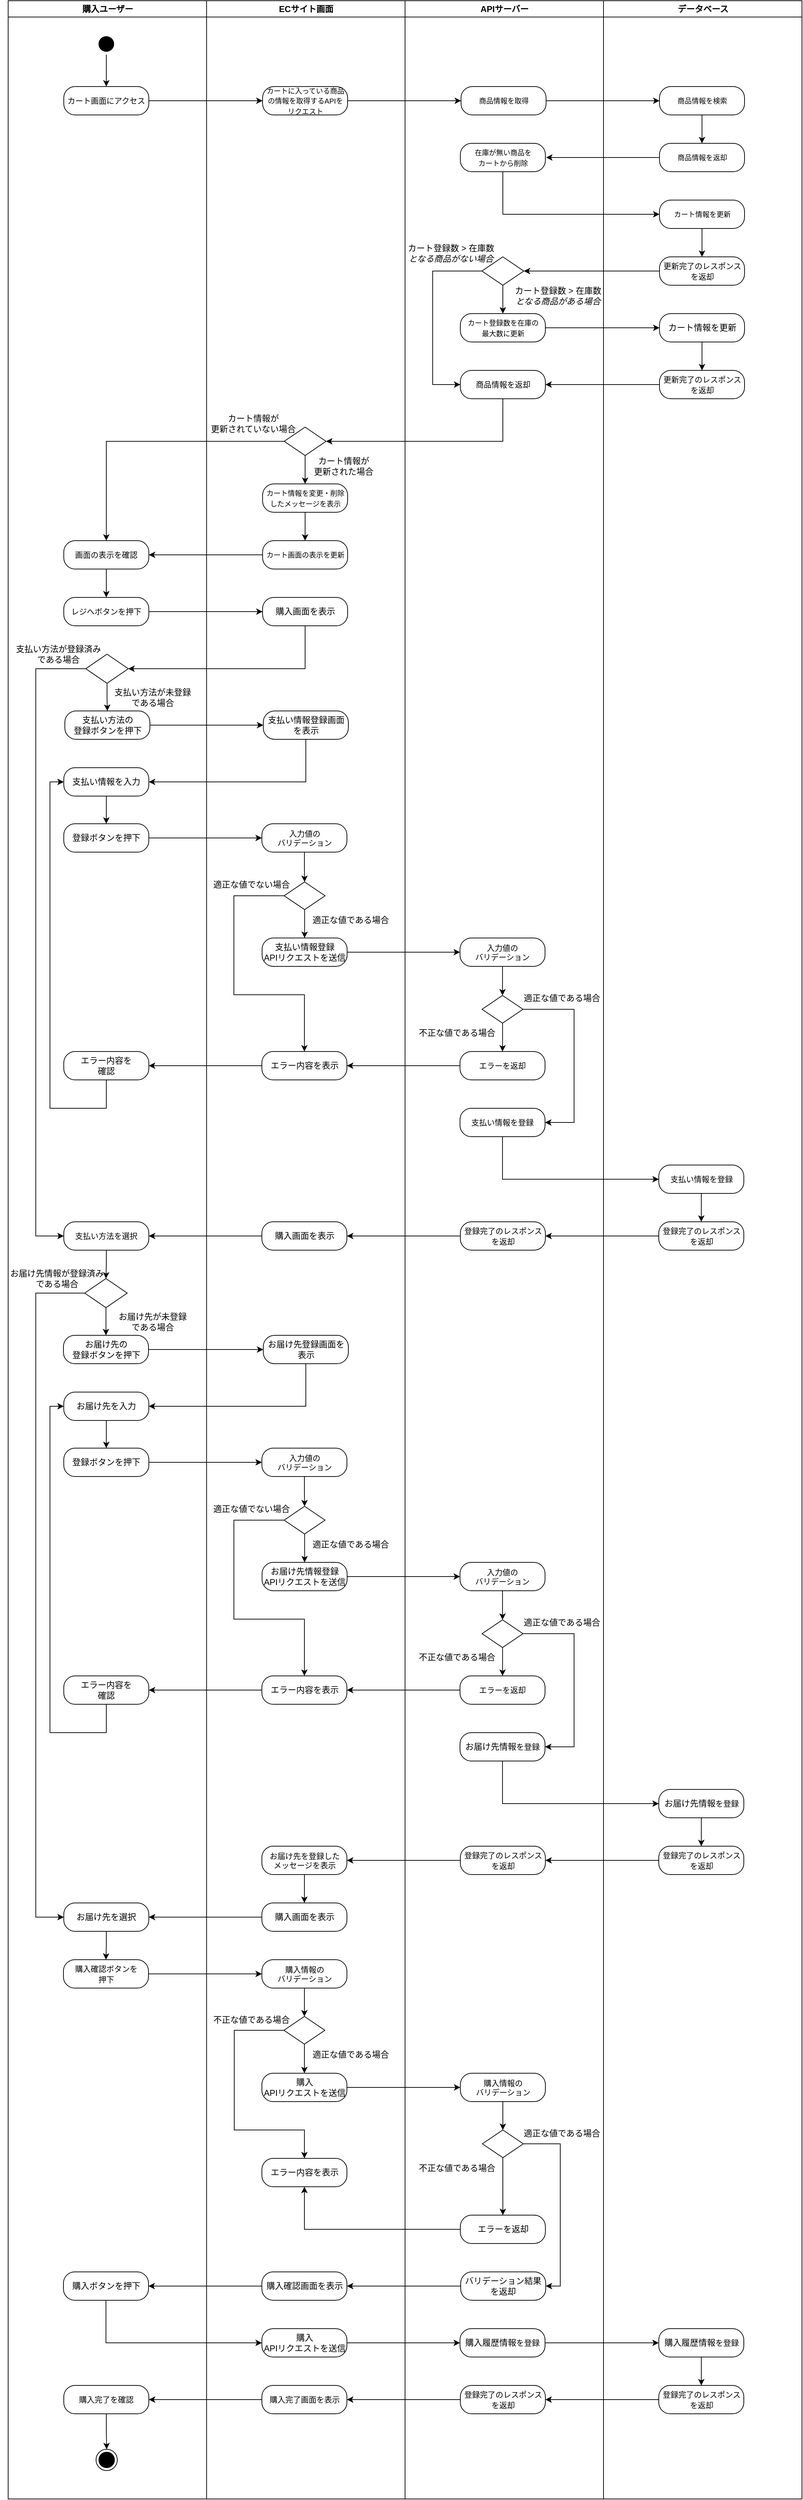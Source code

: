 <mxfile version="24.4.8" type="google">
  <diagram name="Page-1" id="e7e014a7-5840-1c2e-5031-d8a46d1fe8dd">
    <mxGraphModel grid="0" page="0" gridSize="10" guides="1" tooltips="1" connect="1" arrows="1" fold="1" pageScale="1" pageWidth="1169" pageHeight="826" background="none" math="0" shadow="0">
      <root>
        <mxCell id="0" />
        <mxCell id="1" parent="0" />
        <mxCell id="2" value="購入ユーザー" style="swimlane;whiteSpace=wrap" vertex="1" parent="1">
          <mxGeometry x="161.5" y="39" width="280" height="3521" as="geometry" />
        </mxCell>
        <mxCell id="WvElCNo4vnSuFBghOQTC-68" value="&lt;span style=&quot;font-size: 11px;&quot;&gt;レジへボタンを押下&lt;/span&gt;" style="rounded=1;whiteSpace=wrap;html=1;arcSize=40;" vertex="1" parent="2">
          <mxGeometry x="78.5" y="841" width="120" height="40" as="geometry" />
        </mxCell>
        <mxCell id="79C8k76Zv3gLMIBIUcLn-18" value="" style="ellipse;html=1;shape=endState;fillColor=#000000;strokeColor=default;" vertex="1" parent="2">
          <mxGeometry x="124" y="3451" width="30" height="30" as="geometry" />
        </mxCell>
        <mxCell id="ujE0xhHbQEDL6SDgRYvv-183" style="edgeStyle=orthogonalEdgeStyle;rounded=0;orthogonalLoop=1;jettySize=auto;html=1;entryX=0.5;entryY=0;entryDx=0;entryDy=0;" edge="1" parent="2" source="3yCVu83lC0UBpUjsyana-39" target="79C8k76Zv3gLMIBIUcLn-18">
          <mxGeometry relative="1" as="geometry" />
        </mxCell>
        <mxCell id="3yCVu83lC0UBpUjsyana-39" value="&lt;span style=&quot;font-size: 11px;&quot;&gt;購入完了を確認&lt;/span&gt;" style="rounded=1;whiteSpace=wrap;html=1;arcSize=40;" vertex="1" parent="2">
          <mxGeometry x="78.5" y="3361" width="120" height="40" as="geometry" />
        </mxCell>
        <mxCell id="3yCVu83lC0UBpUjsyana-81" style="edgeStyle=orthogonalEdgeStyle;rounded=0;orthogonalLoop=1;jettySize=auto;html=1;entryX=0.5;entryY=0;entryDx=0;entryDy=0;" edge="1" parent="2" source="3yCVu83lC0UBpUjsyana-74" target="3yCVu83lC0UBpUjsyana-79">
          <mxGeometry relative="1" as="geometry" />
        </mxCell>
        <mxCell id="ujE0xhHbQEDL6SDgRYvv-84" style="edgeStyle=orthogonalEdgeStyle;rounded=0;orthogonalLoop=1;jettySize=auto;html=1;entryX=0;entryY=0.5;entryDx=0;entryDy=0;" edge="1" parent="2" source="3yCVu83lC0UBpUjsyana-74" target="3yCVu83lC0UBpUjsyana-90">
          <mxGeometry relative="1" as="geometry">
            <Array as="points">
              <mxPoint x="39" y="942" />
              <mxPoint x="39" y="1741" />
            </Array>
          </mxGeometry>
        </mxCell>
        <mxCell id="3yCVu83lC0UBpUjsyana-74" value="" style="rhombus;whiteSpace=wrap;html=1;" vertex="1" parent="2">
          <mxGeometry x="109.5" y="921" width="60" height="41" as="geometry" />
        </mxCell>
        <mxCell id="3yCVu83lC0UBpUjsyana-78" value="支払い方法が未登録&lt;div&gt;である場合&lt;/div&gt;" style="text;html=1;align=center;verticalAlign=middle;resizable=0;points=[];autosize=1;strokeColor=none;fillColor=none;" vertex="1" parent="2">
          <mxGeometry x="138.5" y="962" width="130" height="40" as="geometry" />
        </mxCell>
        <mxCell id="3yCVu83lC0UBpUjsyana-79" value="支払い方法の&lt;div&gt;登録ボタンを押下&lt;/div&gt;" style="rounded=1;whiteSpace=wrap;html=1;arcSize=40;" vertex="1" parent="2">
          <mxGeometry x="80" y="1001" width="120" height="40" as="geometry" />
        </mxCell>
        <mxCell id="ujE0xhHbQEDL6SDgRYvv-89" style="edgeStyle=orthogonalEdgeStyle;rounded=0;orthogonalLoop=1;jettySize=auto;html=1;entryX=0.5;entryY=0;entryDx=0;entryDy=0;" edge="1" parent="2" source="3yCVu83lC0UBpUjsyana-84" target="ujE0xhHbQEDL6SDgRYvv-66">
          <mxGeometry relative="1" as="geometry" />
        </mxCell>
        <mxCell id="3yCVu83lC0UBpUjsyana-84" value="支払い情報を入力" style="rounded=1;whiteSpace=wrap;html=1;arcSize=40;" vertex="1" parent="2">
          <mxGeometry x="78.5" y="1081" width="120" height="40" as="geometry" />
        </mxCell>
        <mxCell id="ujE0xhHbQEDL6SDgRYvv-168" style="edgeStyle=orthogonalEdgeStyle;rounded=0;orthogonalLoop=1;jettySize=auto;html=1;entryX=0.5;entryY=0;entryDx=0;entryDy=0;" edge="1" parent="2" source="3yCVu83lC0UBpUjsyana-90" target="ujE0xhHbQEDL6SDgRYvv-120">
          <mxGeometry relative="1" as="geometry" />
        </mxCell>
        <mxCell id="3yCVu83lC0UBpUjsyana-90" value="&lt;span style=&quot;font-size: 11px;&quot;&gt;支払い方法を選択&lt;/span&gt;" style="rounded=1;whiteSpace=wrap;html=1;arcSize=40;" vertex="1" parent="2">
          <mxGeometry x="78.5" y="1721" width="120" height="40" as="geometry" />
        </mxCell>
        <mxCell id="3yCVu83lC0UBpUjsyana-92" value="支払い方法が登録済み&lt;div&gt;である場合&lt;/div&gt;" style="text;html=1;align=center;verticalAlign=middle;resizable=0;points=[];autosize=1;strokeColor=none;fillColor=none;" vertex="1" parent="2">
          <mxGeometry y="901" width="140" height="40" as="geometry" />
        </mxCell>
        <mxCell id="ujE0xhHbQEDL6SDgRYvv-66" value="登録ボタンを押下" style="rounded=1;whiteSpace=wrap;html=1;arcSize=40;" vertex="1" parent="2">
          <mxGeometry x="78.5" y="1160" width="120" height="40" as="geometry" />
        </mxCell>
        <mxCell id="ujE0xhHbQEDL6SDgRYvv-116" style="edgeStyle=orthogonalEdgeStyle;rounded=0;orthogonalLoop=1;jettySize=auto;html=1;entryX=0;entryY=0.5;entryDx=0;entryDy=0;" edge="1" parent="2" source="ujE0xhHbQEDL6SDgRYvv-114" target="3yCVu83lC0UBpUjsyana-84">
          <mxGeometry relative="1" as="geometry">
            <Array as="points">
              <mxPoint x="138" y="1561" />
              <mxPoint x="59" y="1561" />
              <mxPoint x="59" y="1101" />
            </Array>
          </mxGeometry>
        </mxCell>
        <mxCell id="ujE0xhHbQEDL6SDgRYvv-114" value="エラー内容を&lt;div&gt;確認&lt;/div&gt;" style="rounded=1;whiteSpace=wrap;html=1;arcSize=40;" vertex="1" parent="2">
          <mxGeometry x="78.5" y="1481" width="120" height="40" as="geometry" />
        </mxCell>
        <mxCell id="ujE0xhHbQEDL6SDgRYvv-120" value="" style="rhombus;whiteSpace=wrap;html=1;" vertex="1" parent="2">
          <mxGeometry x="108" y="1801" width="60" height="41" as="geometry" />
        </mxCell>
        <mxCell id="ujE0xhHbQEDL6SDgRYvv-126" value="お届け先情報が登録済み&lt;div&gt;である場合&lt;/div&gt;" style="text;html=1;align=center;verticalAlign=middle;resizable=0;points=[];autosize=1;strokeColor=none;fillColor=none;" vertex="1" parent="2">
          <mxGeometry x="-11.5" y="1781" width="160" height="40" as="geometry" />
        </mxCell>
        <mxCell id="JrYKbtGQ8v13GvmCwRtV-3" value="&lt;span style=&quot;font-size: 11px;&quot;&gt;購入確認ボタンを&lt;/span&gt;&lt;div&gt;&lt;span style=&quot;font-size: 11px;&quot;&gt;押下&lt;/span&gt;&lt;/div&gt;" style="rounded=1;whiteSpace=wrap;html=1;arcSize=40;" vertex="1" parent="2">
          <mxGeometry x="78" y="2761" width="120" height="40" as="geometry" />
        </mxCell>
        <mxCell id="JrYKbtGQ8v13GvmCwRtV-29" value="&lt;font style=&quot;font-size: 12px;&quot;&gt;購入ボタンを押下&lt;/font&gt;" style="rounded=1;whiteSpace=wrap;html=1;arcSize=40;" vertex="1" parent="2">
          <mxGeometry x="78" y="3201" width="120" height="40" as="geometry" />
        </mxCell>
        <mxCell id="3" value="ECサイト画面" style="swimlane;whiteSpace=wrap;startSize=23;" vertex="1" parent="1">
          <mxGeometry x="441.5" y="39" width="280" height="3521" as="geometry" />
        </mxCell>
        <mxCell id="3yCVu83lC0UBpUjsyana-5" value="&lt;font style=&quot;font-size: 12px;&quot;&gt;購入画面を表示&lt;/font&gt;" style="rounded=1;whiteSpace=wrap;html=1;arcSize=40;" vertex="1" parent="3">
          <mxGeometry x="79" y="841" width="120" height="40" as="geometry" />
        </mxCell>
        <mxCell id="3yCVu83lC0UBpUjsyana-82" value="支払い情報登録画面を表示" style="rounded=1;whiteSpace=wrap;html=1;arcSize=40;" vertex="1" parent="3">
          <mxGeometry x="80" y="1001" width="120" height="40" as="geometry" />
        </mxCell>
        <mxCell id="ujE0xhHbQEDL6SDgRYvv-82" value="&lt;font style=&quot;font-size: 12px;&quot;&gt;購入画面を表示&lt;/font&gt;" style="rounded=1;whiteSpace=wrap;html=1;arcSize=40;" vertex="1" parent="3">
          <mxGeometry x="78" y="1721" width="120" height="40" as="geometry" />
        </mxCell>
        <mxCell id="ujE0xhHbQEDL6SDgRYvv-88" value="&lt;font style=&quot;font-size: 11px;&quot;&gt;入力値の&lt;/font&gt;&lt;div style=&quot;font-size: 11px;&quot;&gt;&lt;font style=&quot;font-size: 11px;&quot;&gt;バリデーション&lt;/font&gt;&lt;/div&gt;" style="rounded=1;whiteSpace=wrap;html=1;arcSize=40;" vertex="1" parent="3">
          <mxGeometry x="78" y="1160" width="120" height="40" as="geometry" />
        </mxCell>
        <mxCell id="ujE0xhHbQEDL6SDgRYvv-110" value="適正な値でない場合" style="text;html=1;align=center;verticalAlign=middle;whiteSpace=wrap;rounded=0;" vertex="1" parent="3">
          <mxGeometry x="8.5" y="1231" width="110" height="30" as="geometry" />
        </mxCell>
        <mxCell id="ujE0xhHbQEDL6SDgRYvv-95" value="適正な値である場合" style="text;html=1;align=center;verticalAlign=middle;whiteSpace=wrap;rounded=0;" vertex="1" parent="3">
          <mxGeometry x="148.5" y="1281" width="110" height="30" as="geometry" />
        </mxCell>
        <mxCell id="ujE0xhHbQEDL6SDgRYvv-91" value="&lt;font style=&quot;font-size: 12px;&quot;&gt;エラー内容を表示&lt;/font&gt;" style="rounded=1;whiteSpace=wrap;html=1;arcSize=40;" vertex="1" parent="3">
          <mxGeometry x="78" y="1481" width="120" height="40" as="geometry" />
        </mxCell>
        <mxCell id="ujE0xhHbQEDL6SDgRYvv-180" value="&lt;span style=&quot;font-size: 11px;&quot;&gt;購入完了画面を表示&lt;/span&gt;" style="rounded=1;whiteSpace=wrap;html=1;arcSize=40;" vertex="1" parent="3">
          <mxGeometry x="78" y="3361" width="120" height="40" as="geometry" />
        </mxCell>
        <mxCell id="JrYKbtGQ8v13GvmCwRtV-9" style="edgeStyle=orthogonalEdgeStyle;rounded=0;orthogonalLoop=1;jettySize=auto;html=1;entryX=0.5;entryY=0;entryDx=0;entryDy=0;" edge="1" parent="3" source="JrYKbtGQ8v13GvmCwRtV-5" target="JrYKbtGQ8v13GvmCwRtV-6">
          <mxGeometry relative="1" as="geometry" />
        </mxCell>
        <mxCell id="JrYKbtGQ8v13GvmCwRtV-5" value="&lt;font style=&quot;font-size: 11px;&quot;&gt;購入情報の&lt;/font&gt;&lt;div style=&quot;font-size: 11px;&quot;&gt;&lt;font style=&quot;font-size: 11px;&quot;&gt;バリデーション&lt;/font&gt;&lt;/div&gt;" style="rounded=1;whiteSpace=wrap;html=1;arcSize=40;" vertex="1" parent="3">
          <mxGeometry x="78" y="2761" width="120" height="40" as="geometry" />
        </mxCell>
        <mxCell id="JrYKbtGQ8v13GvmCwRtV-10" style="edgeStyle=orthogonalEdgeStyle;rounded=0;orthogonalLoop=1;jettySize=auto;html=1;entryX=0.5;entryY=0;entryDx=0;entryDy=0;" edge="1" parent="3" source="JrYKbtGQ8v13GvmCwRtV-6" target="JrYKbtGQ8v13GvmCwRtV-8">
          <mxGeometry relative="1" as="geometry" />
        </mxCell>
        <mxCell id="JrYKbtGQ8v13GvmCwRtV-11" style="edgeStyle=orthogonalEdgeStyle;rounded=0;orthogonalLoop=1;jettySize=auto;html=1;entryX=0.5;entryY=0;entryDx=0;entryDy=0;exitX=0;exitY=0.5;exitDx=0;exitDy=0;" edge="1" parent="3" source="JrYKbtGQ8v13GvmCwRtV-6" target="JrYKbtGQ8v13GvmCwRtV-7">
          <mxGeometry relative="1" as="geometry">
            <Array as="points">
              <mxPoint x="39" y="2861" />
              <mxPoint x="39" y="3001" />
              <mxPoint x="138" y="3001" />
            </Array>
          </mxGeometry>
        </mxCell>
        <mxCell id="JrYKbtGQ8v13GvmCwRtV-6" value="" style="rhombus;whiteSpace=wrap;html=1;" vertex="1" parent="3">
          <mxGeometry x="109.12" y="2841" width="57.76" height="39" as="geometry" />
        </mxCell>
        <mxCell id="JrYKbtGQ8v13GvmCwRtV-7" value="&lt;font style=&quot;font-size: 12px;&quot;&gt;エラー内容を表示&lt;/font&gt;" style="rounded=1;whiteSpace=wrap;html=1;arcSize=40;" vertex="1" parent="3">
          <mxGeometry x="78" y="3041" width="120" height="40" as="geometry" />
        </mxCell>
        <mxCell id="JrYKbtGQ8v13GvmCwRtV-8" value="&lt;div&gt;&lt;span style=&quot;background-color: initial;&quot;&gt;購入&lt;/span&gt;&lt;/div&gt;&lt;span style=&quot;background-color: initial;&quot;&gt;APIリクエストを送信&lt;/span&gt;" style="rounded=1;whiteSpace=wrap;html=1;arcSize=40;" vertex="1" parent="3">
          <mxGeometry x="78" y="2921" width="120" height="40" as="geometry" />
        </mxCell>
        <mxCell id="JrYKbtGQ8v13GvmCwRtV-12" value="適正な値である場合" style="text;html=1;align=center;verticalAlign=middle;whiteSpace=wrap;rounded=0;" vertex="1" parent="3">
          <mxGeometry x="148.5" y="2880" width="110" height="30" as="geometry" />
        </mxCell>
        <mxCell id="JrYKbtGQ8v13GvmCwRtV-13" value="不正な値である場合" style="text;html=1;align=center;verticalAlign=middle;whiteSpace=wrap;rounded=0;" vertex="1" parent="3">
          <mxGeometry x="8.5" y="2831" width="110" height="30" as="geometry" />
        </mxCell>
        <mxCell id="JrYKbtGQ8v13GvmCwRtV-27" value="&lt;font style=&quot;font-size: 12px;&quot;&gt;購入確認画面を表示&lt;/font&gt;" style="rounded=1;whiteSpace=wrap;html=1;arcSize=40;" vertex="1" parent="3">
          <mxGeometry x="78" y="3201" width="120" height="40" as="geometry" />
        </mxCell>
        <mxCell id="JrYKbtGQ8v13GvmCwRtV-32" value="&lt;div&gt;&lt;span style=&quot;background-color: initial;&quot;&gt;購入&lt;/span&gt;&lt;/div&gt;&lt;span style=&quot;background-color: initial;&quot;&gt;APIリクエストを送信&lt;/span&gt;" style="rounded=1;whiteSpace=wrap;html=1;arcSize=40;" vertex="1" parent="3">
          <mxGeometry x="78" y="3281" width="120" height="40" as="geometry" />
        </mxCell>
        <mxCell id="3yCVu83lC0UBpUjsyana-83" style="edgeStyle=orthogonalEdgeStyle;rounded=0;orthogonalLoop=1;jettySize=auto;html=1;entryX=0;entryY=0.5;entryDx=0;entryDy=0;" edge="1" parent="1" source="3yCVu83lC0UBpUjsyana-79" target="3yCVu83lC0UBpUjsyana-82">
          <mxGeometry relative="1" as="geometry" />
        </mxCell>
        <mxCell id="3yCVu83lC0UBpUjsyana-85" style="edgeStyle=orthogonalEdgeStyle;rounded=0;orthogonalLoop=1;jettySize=auto;html=1;entryX=1;entryY=0.5;entryDx=0;entryDy=0;" edge="1" parent="1" source="3yCVu83lC0UBpUjsyana-82" target="3yCVu83lC0UBpUjsyana-84">
          <mxGeometry relative="1" as="geometry">
            <Array as="points">
              <mxPoint x="582" y="1140" />
            </Array>
          </mxGeometry>
        </mxCell>
        <mxCell id="ujE0xhHbQEDL6SDgRYvv-5" value="APIサーバー" style="swimlane;whiteSpace=wrap;startSize=23;" vertex="1" parent="1">
          <mxGeometry x="721.5" y="39" width="280" height="3521" as="geometry" />
        </mxCell>
        <mxCell id="ujE0xhHbQEDL6SDgRYvv-75" value="&lt;span style=&quot;background-color: rgb(255, 255, 255); font-size: 11px;&quot;&gt;登録完了のレスポンス&lt;/span&gt;&lt;div style=&quot;background-color: rgb(255, 255, 255);&quot;&gt;&lt;span style=&quot;font-size: 11px;&quot;&gt;を返却&lt;/span&gt;&lt;/div&gt;" style="rounded=1;whiteSpace=wrap;html=1;arcSize=40;" vertex="1" parent="ujE0xhHbQEDL6SDgRYvv-5">
          <mxGeometry x="78" y="1721" width="120" height="40" as="geometry" />
        </mxCell>
        <mxCell id="ujE0xhHbQEDL6SDgRYvv-171" value="購入履歴情報&lt;span style=&quot;font-size: 11px;&quot;&gt;を登録&lt;/span&gt;" style="rounded=1;whiteSpace=wrap;html=1;arcSize=40;" vertex="1" parent="ujE0xhHbQEDL6SDgRYvv-5">
          <mxGeometry x="77.53" y="3281" width="120" height="40" as="geometry" />
        </mxCell>
        <mxCell id="JrYKbtGQ8v13GvmCwRtV-17" style="edgeStyle=orthogonalEdgeStyle;rounded=0;orthogonalLoop=1;jettySize=auto;html=1;entryX=0.5;entryY=0;entryDx=0;entryDy=0;" edge="1" parent="ujE0xhHbQEDL6SDgRYvv-5" source="JrYKbtGQ8v13GvmCwRtV-14" target="JrYKbtGQ8v13GvmCwRtV-16">
          <mxGeometry relative="1" as="geometry" />
        </mxCell>
        <mxCell id="JrYKbtGQ8v13GvmCwRtV-14" value="&lt;font style=&quot;font-size: 11px;&quot;&gt;購入情報の&lt;/font&gt;&lt;div style=&quot;font-size: 11px;&quot;&gt;&lt;font style=&quot;font-size: 11px;&quot;&gt;バリデーション&lt;/font&gt;&lt;/div&gt;" style="rounded=1;whiteSpace=wrap;html=1;arcSize=40;" vertex="1" parent="ujE0xhHbQEDL6SDgRYvv-5">
          <mxGeometry x="78" y="2921" width="120" height="40" as="geometry" />
        </mxCell>
        <mxCell id="JrYKbtGQ8v13GvmCwRtV-21" style="edgeStyle=orthogonalEdgeStyle;rounded=0;orthogonalLoop=1;jettySize=auto;html=1;entryX=0.5;entryY=0;entryDx=0;entryDy=0;" edge="1" parent="ujE0xhHbQEDL6SDgRYvv-5" source="JrYKbtGQ8v13GvmCwRtV-16" target="JrYKbtGQ8v13GvmCwRtV-19">
          <mxGeometry relative="1" as="geometry" />
        </mxCell>
        <mxCell id="JrYKbtGQ8v13GvmCwRtV-24" style="edgeStyle=orthogonalEdgeStyle;rounded=0;orthogonalLoop=1;jettySize=auto;html=1;entryX=1;entryY=0.5;entryDx=0;entryDy=0;" edge="1" parent="ujE0xhHbQEDL6SDgRYvv-5" source="JrYKbtGQ8v13GvmCwRtV-16" target="JrYKbtGQ8v13GvmCwRtV-23">
          <mxGeometry relative="1" as="geometry">
            <Array as="points">
              <mxPoint x="219" y="3020" />
              <mxPoint x="219" y="3221" />
            </Array>
          </mxGeometry>
        </mxCell>
        <mxCell id="JrYKbtGQ8v13GvmCwRtV-16" value="" style="rhombus;whiteSpace=wrap;html=1;" vertex="1" parent="ujE0xhHbQEDL6SDgRYvv-5">
          <mxGeometry x="109.12" y="3001" width="57.76" height="39" as="geometry" />
        </mxCell>
        <mxCell id="JrYKbtGQ8v13GvmCwRtV-19" value="&lt;font style=&quot;font-size: 12px;&quot;&gt;エラーを返却&lt;/font&gt;" style="rounded=1;whiteSpace=wrap;html=1;arcSize=40;" vertex="1" parent="ujE0xhHbQEDL6SDgRYvv-5">
          <mxGeometry x="78" y="3121" width="120" height="40" as="geometry" />
        </mxCell>
        <mxCell id="JrYKbtGQ8v13GvmCwRtV-23" value="&lt;font style=&quot;font-size: 12px;&quot;&gt;バリデーション結果を返却&lt;/font&gt;" style="rounded=1;whiteSpace=wrap;html=1;arcSize=40;" vertex="1" parent="ujE0xhHbQEDL6SDgRYvv-5">
          <mxGeometry x="78.53" y="3201" width="120" height="40" as="geometry" />
        </mxCell>
        <mxCell id="JrYKbtGQ8v13GvmCwRtV-25" value="適正な値である場合" style="text;html=1;align=center;verticalAlign=middle;whiteSpace=wrap;rounded=0;" vertex="1" parent="ujE0xhHbQEDL6SDgRYvv-5">
          <mxGeometry x="166.88" y="2991" width="110" height="30" as="geometry" />
        </mxCell>
        <mxCell id="JrYKbtGQ8v13GvmCwRtV-26" value="不正な値である場合" style="text;html=1;align=center;verticalAlign=middle;whiteSpace=wrap;rounded=0;" vertex="1" parent="ujE0xhHbQEDL6SDgRYvv-5">
          <mxGeometry x="18.5" y="3040" width="110" height="30" as="geometry" />
        </mxCell>
        <mxCell id="ujE0xhHbQEDL6SDgRYvv-16" value="データベース" style="swimlane;whiteSpace=wrap;startSize=23;" vertex="1" parent="1">
          <mxGeometry x="1001.5" y="39" width="280" height="3521" as="geometry" />
        </mxCell>
        <mxCell id="ujE0xhHbQEDL6SDgRYvv-74" value="&lt;span style=&quot;background-color: rgb(255, 255, 255); font-size: 11px;&quot;&gt;登録完了のレスポンス&lt;/span&gt;&lt;div style=&quot;background-color: rgb(255, 255, 255);&quot;&gt;&lt;span style=&quot;font-size: 11px;&quot;&gt;を返却&lt;/span&gt;&lt;/div&gt;" style="rounded=1;whiteSpace=wrap;html=1;arcSize=40;" vertex="1" parent="ujE0xhHbQEDL6SDgRYvv-16">
          <mxGeometry x="78" y="1721" width="120" height="40" as="geometry" />
        </mxCell>
        <mxCell id="JrYKbtGQ8v13GvmCwRtV-59" style="edgeStyle=orthogonalEdgeStyle;rounded=0;orthogonalLoop=1;jettySize=auto;html=1;entryX=0.5;entryY=0;entryDx=0;entryDy=0;" edge="1" parent="ujE0xhHbQEDL6SDgRYvv-16" source="ujE0xhHbQEDL6SDgRYvv-172" target="ujE0xhHbQEDL6SDgRYvv-175">
          <mxGeometry relative="1" as="geometry" />
        </mxCell>
        <mxCell id="ujE0xhHbQEDL6SDgRYvv-172" value="購入履歴情報&lt;span style=&quot;font-size: 11px;&quot;&gt;を登録&lt;/span&gt;" style="rounded=1;whiteSpace=wrap;html=1;arcSize=40;" vertex="1" parent="ujE0xhHbQEDL6SDgRYvv-16">
          <mxGeometry x="78" y="3281" width="120" height="40" as="geometry" />
        </mxCell>
        <mxCell id="ujE0xhHbQEDL6SDgRYvv-174" value="&lt;span style=&quot;background-color: rgb(255, 255, 255); font-size: 11px;&quot;&gt;登録完了のレスポンス&lt;/span&gt;&lt;div style=&quot;background-color: rgb(255, 255, 255);&quot;&gt;&lt;span style=&quot;font-size: 11px;&quot;&gt;を返却&lt;/span&gt;&lt;/div&gt;" style="rounded=1;whiteSpace=wrap;html=1;arcSize=40;" vertex="1" parent="ujE0xhHbQEDL6SDgRYvv-16">
          <mxGeometry x="-202" y="3361" width="120" height="40" as="geometry" />
        </mxCell>
        <mxCell id="ujE0xhHbQEDL6SDgRYvv-175" value="&lt;span style=&quot;background-color: rgb(255, 255, 255); font-size: 11px;&quot;&gt;登録完了のレスポンス&lt;/span&gt;&lt;div style=&quot;background-color: rgb(255, 255, 255);&quot;&gt;&lt;span style=&quot;font-size: 11px;&quot;&gt;を返却&lt;/span&gt;&lt;/div&gt;" style="rounded=1;whiteSpace=wrap;html=1;arcSize=40;" vertex="1" parent="ujE0xhHbQEDL6SDgRYvv-16">
          <mxGeometry x="78" y="3361" width="120" height="40" as="geometry" />
        </mxCell>
        <mxCell id="ujE0xhHbQEDL6SDgRYvv-176" style="edgeStyle=orthogonalEdgeStyle;rounded=0;orthogonalLoop=1;jettySize=auto;html=1;entryX=1;entryY=0.5;entryDx=0;entryDy=0;" edge="1" parent="ujE0xhHbQEDL6SDgRYvv-16" source="ujE0xhHbQEDL6SDgRYvv-175" target="ujE0xhHbQEDL6SDgRYvv-174">
          <mxGeometry relative="1" as="geometry" />
        </mxCell>
        <mxCell id="ujE0xhHbQEDL6SDgRYvv-21" style="edgeStyle=orthogonalEdgeStyle;rounded=0;orthogonalLoop=1;jettySize=auto;html=1;entryX=0.5;entryY=0;entryDx=0;entryDy=0;" edge="1" parent="1" source="ujE0xhHbQEDL6SDgRYvv-22" target="ujE0xhHbQEDL6SDgRYvv-23">
          <mxGeometry relative="1" as="geometry" />
        </mxCell>
        <mxCell id="ujE0xhHbQEDL6SDgRYvv-22" value="" style="ellipse;shape=startState;fillColor=#000000;strokeColor=none;" vertex="1" parent="1">
          <mxGeometry x="285" y="85" width="30" height="30" as="geometry" />
        </mxCell>
        <mxCell id="ujE0xhHbQEDL6SDgRYvv-23" value="&lt;span style=&quot;font-size: 11px;&quot;&gt;カート画面にアクセス&lt;/span&gt;" style="rounded=1;whiteSpace=wrap;html=1;arcSize=40;" vertex="1" parent="1">
          <mxGeometry x="240" y="160" width="120" height="40" as="geometry" />
        </mxCell>
        <mxCell id="ujE0xhHbQEDL6SDgRYvv-62" style="edgeStyle=orthogonalEdgeStyle;rounded=0;orthogonalLoop=1;jettySize=auto;html=1;entryX=0.5;entryY=0;entryDx=0;entryDy=0;" edge="1" parent="1" source="ujE0xhHbQEDL6SDgRYvv-24" target="WvElCNo4vnSuFBghOQTC-68">
          <mxGeometry relative="1" as="geometry" />
        </mxCell>
        <mxCell id="ujE0xhHbQEDL6SDgRYvv-24" value="&lt;span style=&quot;font-size: 11px;&quot;&gt;画面の表示を確認&lt;/span&gt;" style="rounded=1;whiteSpace=wrap;html=1;arcSize=40;" vertex="1" parent="1">
          <mxGeometry x="240" y="800" width="120" height="40" as="geometry" />
        </mxCell>
        <mxCell id="ujE0xhHbQEDL6SDgRYvv-25" value="&lt;font style=&quot;font-size: 10px;&quot;&gt;カートに入っている商品の情報を取得するAPIを&lt;/font&gt;&lt;div&gt;&lt;font style=&quot;font-size: 10px;&quot;&gt;リクエスト&lt;/font&gt;&lt;/div&gt;" style="rounded=1;whiteSpace=wrap;html=1;arcSize=40;" vertex="1" parent="1">
          <mxGeometry x="520.5" y="160" width="120" height="40" as="geometry" />
        </mxCell>
        <mxCell id="ujE0xhHbQEDL6SDgRYvv-26" style="edgeStyle=orthogonalEdgeStyle;rounded=0;orthogonalLoop=1;jettySize=auto;html=1;entryX=0.5;entryY=0;entryDx=0;entryDy=0;" edge="1" parent="1" source="ujE0xhHbQEDL6SDgRYvv-27" target="ujE0xhHbQEDL6SDgRYvv-28">
          <mxGeometry relative="1" as="geometry" />
        </mxCell>
        <mxCell id="ujE0xhHbQEDL6SDgRYvv-27" value="&lt;span style=&quot;font-size: 10px;&quot;&gt;カート情報を変更・削除した&lt;/span&gt;&lt;span style=&quot;font-size: 10px; background-color: initial;&quot;&gt;メッセージを表示&lt;/span&gt;" style="rounded=1;whiteSpace=wrap;html=1;arcSize=40;" vertex="1" parent="1">
          <mxGeometry x="520.5" y="720" width="120" height="40" as="geometry" />
        </mxCell>
        <mxCell id="ujE0xhHbQEDL6SDgRYvv-28" value="&lt;span style=&quot;font-size: 10px;&quot;&gt;カート画面の表示を更新&lt;/span&gt;" style="rounded=1;whiteSpace=wrap;html=1;arcSize=40;" vertex="1" parent="1">
          <mxGeometry x="520.5" y="800" width="120" height="40" as="geometry" />
        </mxCell>
        <mxCell id="ujE0xhHbQEDL6SDgRYvv-29" style="edgeStyle=orthogonalEdgeStyle;rounded=0;orthogonalLoop=1;jettySize=auto;html=1;entryX=0.5;entryY=0;entryDx=0;entryDy=0;" edge="1" parent="1" source="ujE0xhHbQEDL6SDgRYvv-30" target="ujE0xhHbQEDL6SDgRYvv-27">
          <mxGeometry relative="1" as="geometry" />
        </mxCell>
        <mxCell id="ujE0xhHbQEDL6SDgRYvv-30" value="" style="rhombus;whiteSpace=wrap;html=1;" vertex="1" parent="1">
          <mxGeometry x="551" y="640" width="59" height="40" as="geometry" />
        </mxCell>
        <mxCell id="ujE0xhHbQEDL6SDgRYvv-31" value="カート情報が&lt;div&gt;更新された場合&lt;/div&gt;" style="text;html=1;align=center;verticalAlign=middle;whiteSpace=wrap;rounded=0;" vertex="1" parent="1">
          <mxGeometry x="580" y="680" width="110" height="30" as="geometry" />
        </mxCell>
        <mxCell id="ujE0xhHbQEDL6SDgRYvv-32" value="カート情報が&lt;div&gt;更新されていない場合&lt;/div&gt;" style="text;html=1;align=center;verticalAlign=middle;whiteSpace=wrap;rounded=0;" vertex="1" parent="1">
          <mxGeometry x="441.5" y="620" width="130.5" height="30" as="geometry" />
        </mxCell>
        <mxCell id="ujE0xhHbQEDL6SDgRYvv-33" value="&lt;span style=&quot;font-size: 10px;&quot;&gt;商品情報を取得&lt;/span&gt;" style="rounded=1;whiteSpace=wrap;html=1;arcSize=40;" vertex="1" parent="1">
          <mxGeometry x="800.5" y="160" width="120" height="40" as="geometry" />
        </mxCell>
        <mxCell id="ujE0xhHbQEDL6SDgRYvv-34" value="&lt;span style=&quot;font-size: 10px;&quot;&gt;在庫が無い商品を&lt;/span&gt;&lt;div&gt;&lt;span style=&quot;font-size: 10px;&quot;&gt;カートから削除&lt;/span&gt;&lt;/div&gt;" style="rounded=1;whiteSpace=wrap;html=1;arcSize=40;" vertex="1" parent="1">
          <mxGeometry x="799.5" y="240" width="120" height="40" as="geometry" />
        </mxCell>
        <mxCell id="ujE0xhHbQEDL6SDgRYvv-35" style="edgeStyle=orthogonalEdgeStyle;rounded=0;orthogonalLoop=1;jettySize=auto;html=1;entryX=0.5;entryY=0;entryDx=0;entryDy=0;" edge="1" parent="1" source="ujE0xhHbQEDL6SDgRYvv-37" target="ujE0xhHbQEDL6SDgRYvv-39">
          <mxGeometry relative="1" as="geometry" />
        </mxCell>
        <mxCell id="ujE0xhHbQEDL6SDgRYvv-36" style="edgeStyle=orthogonalEdgeStyle;rounded=0;orthogonalLoop=1;jettySize=auto;html=1;entryX=0;entryY=0.5;entryDx=0;entryDy=0;" edge="1" parent="1" source="ujE0xhHbQEDL6SDgRYvv-37" target="ujE0xhHbQEDL6SDgRYvv-40">
          <mxGeometry relative="1" as="geometry">
            <Array as="points">
              <mxPoint x="760.5" y="420" />
              <mxPoint x="760.5" y="580" />
            </Array>
          </mxGeometry>
        </mxCell>
        <mxCell id="ujE0xhHbQEDL6SDgRYvv-37" value="" style="rhombus;whiteSpace=wrap;html=1;" vertex="1" parent="1">
          <mxGeometry x="830" y="400" width="59" height="40" as="geometry" />
        </mxCell>
        <mxCell id="ujE0xhHbQEDL6SDgRYvv-38" value="カート登録数&amp;nbsp;&lt;span style=&quot;background-color: initial;&quot;&gt;&amp;gt; 在庫数&lt;/span&gt;&lt;div&gt;&lt;span style=&quot;background-color: initial;&quot;&gt;&lt;i&gt;となる商品がある場合&lt;/i&gt;&lt;/span&gt;&lt;/div&gt;" style="text;html=1;align=center;verticalAlign=middle;whiteSpace=wrap;rounded=0;" vertex="1" parent="1">
          <mxGeometry x="873" y="440" width="128.5" height="30" as="geometry" />
        </mxCell>
        <mxCell id="ujE0xhHbQEDL6SDgRYvv-39" value="&lt;span style=&quot;font-size: 10px;&quot;&gt;カート登録数を在庫の&lt;/span&gt;&lt;div&gt;&lt;span style=&quot;font-size: 10px;&quot;&gt;最大数に更新&lt;/span&gt;&lt;/div&gt;" style="rounded=1;whiteSpace=wrap;html=1;arcSize=40;" vertex="1" parent="1">
          <mxGeometry x="799.5" y="480" width="120" height="40" as="geometry" />
        </mxCell>
        <mxCell id="ujE0xhHbQEDL6SDgRYvv-40" value="&lt;span style=&quot;font-size: 11px;&quot;&gt;商品情報を返却&lt;/span&gt;" style="rounded=1;whiteSpace=wrap;html=1;arcSize=40;" vertex="1" parent="1">
          <mxGeometry x="799.5" y="560" width="120" height="40" as="geometry" />
        </mxCell>
        <mxCell id="ujE0xhHbQEDL6SDgRYvv-41" value="カート登録数&amp;nbsp;&lt;span style=&quot;background-color: initial;&quot;&gt;&amp;gt; 在庫数&lt;/span&gt;&lt;div&gt;&lt;span style=&quot;background-color: initial;&quot;&gt;&lt;i&gt;となる商品がない場合&lt;/i&gt;&lt;/span&gt;&lt;/div&gt;" style="text;html=1;align=center;verticalAlign=middle;whiteSpace=wrap;rounded=0;" vertex="1" parent="1">
          <mxGeometry x="721.5" y="380" width="128.5" height="30" as="geometry" />
        </mxCell>
        <mxCell id="ujE0xhHbQEDL6SDgRYvv-42" style="edgeStyle=orthogonalEdgeStyle;rounded=0;orthogonalLoop=1;jettySize=auto;html=1;entryX=0.5;entryY=0;entryDx=0;entryDy=0;" edge="1" parent="1" source="ujE0xhHbQEDL6SDgRYvv-43" target="ujE0xhHbQEDL6SDgRYvv-44">
          <mxGeometry relative="1" as="geometry" />
        </mxCell>
        <mxCell id="ujE0xhHbQEDL6SDgRYvv-43" value="&lt;span style=&quot;font-size: 10px;&quot;&gt;商品情報を検索&lt;/span&gt;" style="rounded=1;whiteSpace=wrap;html=1;arcSize=40;" vertex="1" parent="1">
          <mxGeometry x="1080.5" y="160" width="120" height="40" as="geometry" />
        </mxCell>
        <mxCell id="ujE0xhHbQEDL6SDgRYvv-44" value="&lt;span style=&quot;font-size: 10px;&quot;&gt;商品情報を返却&lt;/span&gt;" style="rounded=1;whiteSpace=wrap;html=1;arcSize=40;" vertex="1" parent="1">
          <mxGeometry x="1080.5" y="240" width="120" height="40" as="geometry" />
        </mxCell>
        <mxCell id="ujE0xhHbQEDL6SDgRYvv-45" style="edgeStyle=orthogonalEdgeStyle;rounded=0;orthogonalLoop=1;jettySize=auto;html=1;entryX=0.5;entryY=0;entryDx=0;entryDy=0;" edge="1" parent="1" source="ujE0xhHbQEDL6SDgRYvv-46" target="ujE0xhHbQEDL6SDgRYvv-47">
          <mxGeometry relative="1" as="geometry" />
        </mxCell>
        <mxCell id="ujE0xhHbQEDL6SDgRYvv-46" value="&lt;span style=&quot;font-size: 10px;&quot;&gt;カート情報を更新&lt;/span&gt;" style="rounded=1;whiteSpace=wrap;html=1;arcSize=40;" vertex="1" parent="1">
          <mxGeometry x="1080.5" y="320" width="120" height="40" as="geometry" />
        </mxCell>
        <mxCell id="ujE0xhHbQEDL6SDgRYvv-47" value="&lt;span style=&quot;font-size: 11px;&quot;&gt;更新完了のレスポンス&lt;/span&gt;&lt;div&gt;&lt;span style=&quot;font-size: 11px;&quot;&gt;を返却&lt;/span&gt;&lt;/div&gt;" style="rounded=1;whiteSpace=wrap;html=1;arcSize=40;" vertex="1" parent="1">
          <mxGeometry x="1080.5" y="400" width="120" height="40" as="geometry" />
        </mxCell>
        <mxCell id="ujE0xhHbQEDL6SDgRYvv-48" style="edgeStyle=orthogonalEdgeStyle;rounded=0;orthogonalLoop=1;jettySize=auto;html=1;entryX=0.5;entryY=0;entryDx=0;entryDy=0;" edge="1" parent="1" source="ujE0xhHbQEDL6SDgRYvv-49" target="ujE0xhHbQEDL6SDgRYvv-50">
          <mxGeometry relative="1" as="geometry" />
        </mxCell>
        <mxCell id="ujE0xhHbQEDL6SDgRYvv-49" value="&lt;font style=&quot;font-size: 12px;&quot;&gt;カート情報を更新&lt;/font&gt;" style="rounded=1;whiteSpace=wrap;html=1;arcSize=40;" vertex="1" parent="1">
          <mxGeometry x="1080.5" y="480" width="120" height="40" as="geometry" />
        </mxCell>
        <mxCell id="ujE0xhHbQEDL6SDgRYvv-50" value="&lt;span style=&quot;font-size: 11px;&quot;&gt;更新完了のレスポンス&lt;/span&gt;&lt;div&gt;&lt;span style=&quot;font-size: 11px;&quot;&gt;を返却&lt;/span&gt;&lt;/div&gt;" style="rounded=1;whiteSpace=wrap;html=1;arcSize=40;" vertex="1" parent="1">
          <mxGeometry x="1080.5" y="560" width="120" height="40" as="geometry" />
        </mxCell>
        <mxCell id="ujE0xhHbQEDL6SDgRYvv-51" style="edgeStyle=orthogonalEdgeStyle;rounded=0;orthogonalLoop=1;jettySize=auto;html=1;entryX=0;entryY=0.5;entryDx=0;entryDy=0;" edge="1" parent="1" source="ujE0xhHbQEDL6SDgRYvv-23" target="ujE0xhHbQEDL6SDgRYvv-25">
          <mxGeometry relative="1" as="geometry" />
        </mxCell>
        <mxCell id="ujE0xhHbQEDL6SDgRYvv-52" style="edgeStyle=orthogonalEdgeStyle;rounded=0;orthogonalLoop=1;jettySize=auto;html=1;entryX=0;entryY=0.5;entryDx=0;entryDy=0;" edge="1" parent="1" source="ujE0xhHbQEDL6SDgRYvv-25" target="ujE0xhHbQEDL6SDgRYvv-33">
          <mxGeometry relative="1" as="geometry" />
        </mxCell>
        <mxCell id="ujE0xhHbQEDL6SDgRYvv-53" style="edgeStyle=orthogonalEdgeStyle;rounded=0;orthogonalLoop=1;jettySize=auto;html=1;entryX=0;entryY=0.5;entryDx=0;entryDy=0;" edge="1" parent="1" source="ujE0xhHbQEDL6SDgRYvv-33" target="ujE0xhHbQEDL6SDgRYvv-43">
          <mxGeometry relative="1" as="geometry" />
        </mxCell>
        <mxCell id="ujE0xhHbQEDL6SDgRYvv-54" style="edgeStyle=orthogonalEdgeStyle;rounded=0;orthogonalLoop=1;jettySize=auto;html=1;entryX=1;entryY=0.5;entryDx=0;entryDy=0;" edge="1" parent="1" source="ujE0xhHbQEDL6SDgRYvv-44">
          <mxGeometry relative="1" as="geometry">
            <mxPoint x="920.5" y="260" as="targetPoint" />
          </mxGeometry>
        </mxCell>
        <mxCell id="ujE0xhHbQEDL6SDgRYvv-55" style="edgeStyle=orthogonalEdgeStyle;rounded=0;orthogonalLoop=1;jettySize=auto;html=1;entryX=0;entryY=0.5;entryDx=0;entryDy=0;" edge="1" parent="1" source="ujE0xhHbQEDL6SDgRYvv-34" target="ujE0xhHbQEDL6SDgRYvv-46">
          <mxGeometry relative="1" as="geometry">
            <Array as="points">
              <mxPoint x="860" y="340" />
            </Array>
          </mxGeometry>
        </mxCell>
        <mxCell id="ujE0xhHbQEDL6SDgRYvv-56" style="edgeStyle=orthogonalEdgeStyle;rounded=0;orthogonalLoop=1;jettySize=auto;html=1;entryX=1;entryY=0.5;entryDx=0;entryDy=0;" edge="1" parent="1" source="ujE0xhHbQEDL6SDgRYvv-47" target="ujE0xhHbQEDL6SDgRYvv-37">
          <mxGeometry relative="1" as="geometry" />
        </mxCell>
        <mxCell id="ujE0xhHbQEDL6SDgRYvv-57" style="edgeStyle=orthogonalEdgeStyle;rounded=0;orthogonalLoop=1;jettySize=auto;html=1;entryX=0;entryY=0.5;entryDx=0;entryDy=0;" edge="1" parent="1" source="ujE0xhHbQEDL6SDgRYvv-39" target="ujE0xhHbQEDL6SDgRYvv-49">
          <mxGeometry relative="1" as="geometry" />
        </mxCell>
        <mxCell id="ujE0xhHbQEDL6SDgRYvv-58" style="edgeStyle=orthogonalEdgeStyle;rounded=0;orthogonalLoop=1;jettySize=auto;html=1;entryX=1;entryY=0.5;entryDx=0;entryDy=0;" edge="1" parent="1" source="ujE0xhHbQEDL6SDgRYvv-50" target="ujE0xhHbQEDL6SDgRYvv-40">
          <mxGeometry relative="1" as="geometry" />
        </mxCell>
        <mxCell id="ujE0xhHbQEDL6SDgRYvv-59" style="edgeStyle=orthogonalEdgeStyle;rounded=0;orthogonalLoop=1;jettySize=auto;html=1;entryX=1;entryY=0.5;entryDx=0;entryDy=0;" edge="1" parent="1" source="ujE0xhHbQEDL6SDgRYvv-28" target="ujE0xhHbQEDL6SDgRYvv-24">
          <mxGeometry relative="1" as="geometry" />
        </mxCell>
        <mxCell id="ujE0xhHbQEDL6SDgRYvv-60" style="edgeStyle=orthogonalEdgeStyle;rounded=0;orthogonalLoop=1;jettySize=auto;html=1;entryX=0.5;entryY=0;entryDx=0;entryDy=0;" edge="1" parent="1" source="ujE0xhHbQEDL6SDgRYvv-30" target="ujE0xhHbQEDL6SDgRYvv-24">
          <mxGeometry relative="1" as="geometry" />
        </mxCell>
        <mxCell id="ujE0xhHbQEDL6SDgRYvv-61" style="edgeStyle=orthogonalEdgeStyle;rounded=0;orthogonalLoop=1;jettySize=auto;html=1;entryX=1;entryY=0.5;entryDx=0;entryDy=0;" edge="1" parent="1" source="ujE0xhHbQEDL6SDgRYvv-40" target="ujE0xhHbQEDL6SDgRYvv-30">
          <mxGeometry relative="1" as="geometry">
            <Array as="points">
              <mxPoint x="860" y="660" />
            </Array>
          </mxGeometry>
        </mxCell>
        <mxCell id="ujE0xhHbQEDL6SDgRYvv-65" style="edgeStyle=orthogonalEdgeStyle;rounded=0;orthogonalLoop=1;jettySize=auto;html=1;entryX=1;entryY=0.5;entryDx=0;entryDy=0;" edge="1" parent="1" source="3yCVu83lC0UBpUjsyana-5" target="3yCVu83lC0UBpUjsyana-74">
          <mxGeometry relative="1" as="geometry">
            <Array as="points">
              <mxPoint x="580" y="981" />
            </Array>
          </mxGeometry>
        </mxCell>
        <mxCell id="ujE0xhHbQEDL6SDgRYvv-77" style="edgeStyle=orthogonalEdgeStyle;rounded=0;orthogonalLoop=1;jettySize=auto;html=1;entryX=1;entryY=0.5;entryDx=0;entryDy=0;" edge="1" parent="1" source="ujE0xhHbQEDL6SDgRYvv-74" target="ujE0xhHbQEDL6SDgRYvv-75">
          <mxGeometry relative="1" as="geometry" />
        </mxCell>
        <mxCell id="ujE0xhHbQEDL6SDgRYvv-81" style="edgeStyle=orthogonalEdgeStyle;rounded=0;orthogonalLoop=1;jettySize=auto;html=1;entryX=0;entryY=0.5;entryDx=0;entryDy=0;" edge="1" parent="1" source="WvElCNo4vnSuFBghOQTC-68" target="3yCVu83lC0UBpUjsyana-5">
          <mxGeometry relative="1" as="geometry" />
        </mxCell>
        <mxCell id="ujE0xhHbQEDL6SDgRYvv-90" style="edgeStyle=orthogonalEdgeStyle;rounded=0;orthogonalLoop=1;jettySize=auto;html=1;entryX=0;entryY=0.5;entryDx=0;entryDy=0;" edge="1" parent="1" source="ujE0xhHbQEDL6SDgRYvv-66" target="ujE0xhHbQEDL6SDgRYvv-88">
          <mxGeometry relative="1" as="geometry" />
        </mxCell>
        <mxCell id="ujE0xhHbQEDL6SDgRYvv-92" style="edgeStyle=orthogonalEdgeStyle;rounded=0;orthogonalLoop=1;jettySize=auto;html=1;entryX=0.5;entryY=0;entryDx=0;entryDy=0;exitX=0;exitY=0.5;exitDx=0;exitDy=0;" edge="1" parent="1" source="ujE0xhHbQEDL6SDgRYvv-94" target="ujE0xhHbQEDL6SDgRYvv-91">
          <mxGeometry relative="1" as="geometry">
            <Array as="points">
              <mxPoint x="480" y="1300" />
              <mxPoint x="480" y="1440" />
              <mxPoint x="580" y="1440" />
            </Array>
          </mxGeometry>
        </mxCell>
        <mxCell id="ujE0xhHbQEDL6SDgRYvv-93" style="edgeStyle=orthogonalEdgeStyle;rounded=0;orthogonalLoop=1;jettySize=auto;html=1;entryX=0.5;entryY=0;entryDx=0;entryDy=0;" edge="1" parent="1" source="ujE0xhHbQEDL6SDgRYvv-94" target="ujE0xhHbQEDL6SDgRYvv-96">
          <mxGeometry relative="1" as="geometry" />
        </mxCell>
        <mxCell id="ujE0xhHbQEDL6SDgRYvv-94" value="" style="rhombus;whiteSpace=wrap;html=1;" vertex="1" parent="1">
          <mxGeometry x="550.9" y="1281" width="57.76" height="39" as="geometry" />
        </mxCell>
        <mxCell id="ujE0xhHbQEDL6SDgRYvv-96" value="&lt;font style=&quot;font-size: 12px;&quot;&gt;支払い情報登録　&lt;/font&gt;&lt;div&gt;&lt;font style=&quot;font-size: 12px;&quot;&gt;APIリクエストを送信&lt;/font&gt;&lt;/div&gt;" style="rounded=1;whiteSpace=wrap;html=1;arcSize=40;" vertex="1" parent="1">
          <mxGeometry x="519.78" y="1360" width="120" height="40" as="geometry" />
        </mxCell>
        <mxCell id="ujE0xhHbQEDL6SDgRYvv-97" style="edgeStyle=orthogonalEdgeStyle;rounded=0;orthogonalLoop=1;jettySize=auto;html=1;entryX=0.5;entryY=0;entryDx=0;entryDy=0;" edge="1" parent="1" source="ujE0xhHbQEDL6SDgRYvv-98" target="ujE0xhHbQEDL6SDgRYvv-101">
          <mxGeometry relative="1" as="geometry" />
        </mxCell>
        <mxCell id="ujE0xhHbQEDL6SDgRYvv-98" value="&lt;font style=&quot;font-size: 11px;&quot;&gt;入力値の&lt;/font&gt;&lt;div style=&quot;font-size: 11px;&quot;&gt;&lt;font style=&quot;font-size: 11px;&quot;&gt;バリデーション&lt;/font&gt;&lt;/div&gt;" style="rounded=1;whiteSpace=wrap;html=1;arcSize=40;" vertex="1" parent="1">
          <mxGeometry x="799.03" y="1360" width="120" height="40" as="geometry" />
        </mxCell>
        <mxCell id="ujE0xhHbQEDL6SDgRYvv-99" style="edgeStyle=orthogonalEdgeStyle;rounded=0;orthogonalLoop=1;jettySize=auto;html=1;entryX=0.5;entryY=0;entryDx=0;entryDy=0;" edge="1" parent="1" source="ujE0xhHbQEDL6SDgRYvv-101" target="ujE0xhHbQEDL6SDgRYvv-105">
          <mxGeometry relative="1" as="geometry" />
        </mxCell>
        <mxCell id="ujE0xhHbQEDL6SDgRYvv-100" style="edgeStyle=orthogonalEdgeStyle;rounded=0;orthogonalLoop=1;jettySize=auto;html=1;entryX=1;entryY=0.5;entryDx=0;entryDy=0;" edge="1" parent="1" source="ujE0xhHbQEDL6SDgRYvv-101" target="ujE0xhHbQEDL6SDgRYvv-104">
          <mxGeometry relative="1" as="geometry">
            <Array as="points">
              <mxPoint x="960" y="1460" />
              <mxPoint x="960" y="1620" />
            </Array>
          </mxGeometry>
        </mxCell>
        <mxCell id="ujE0xhHbQEDL6SDgRYvv-101" value="" style="rhombus;whiteSpace=wrap;html=1;" vertex="1" parent="1">
          <mxGeometry x="830.15" y="1441" width="57.76" height="39" as="geometry" />
        </mxCell>
        <mxCell id="ujE0xhHbQEDL6SDgRYvv-102" value="適正な値である場合" style="text;html=1;align=center;verticalAlign=middle;whiteSpace=wrap;rounded=0;" vertex="1" parent="1">
          <mxGeometry x="887.91" y="1430" width="110" height="30" as="geometry" />
        </mxCell>
        <mxCell id="ujE0xhHbQEDL6SDgRYvv-103" value="不正な値である場合" style="text;html=1;align=center;verticalAlign=middle;whiteSpace=wrap;rounded=0;" vertex="1" parent="1">
          <mxGeometry x="739.53" y="1479" width="110" height="30" as="geometry" />
        </mxCell>
        <mxCell id="ujE0xhHbQEDL6SDgRYvv-104" value="&lt;span style=&quot;font-size: 11px;&quot;&gt;支払い情報を登録&lt;/span&gt;" style="rounded=1;whiteSpace=wrap;html=1;arcSize=40;" vertex="1" parent="1">
          <mxGeometry x="799.03" y="1600" width="120" height="40" as="geometry" />
        </mxCell>
        <mxCell id="ujE0xhHbQEDL6SDgRYvv-113" style="edgeStyle=orthogonalEdgeStyle;rounded=0;orthogonalLoop=1;jettySize=auto;html=1;entryX=1;entryY=0.5;entryDx=0;entryDy=0;" edge="1" parent="1" source="ujE0xhHbQEDL6SDgRYvv-105" target="ujE0xhHbQEDL6SDgRYvv-91">
          <mxGeometry relative="1" as="geometry" />
        </mxCell>
        <mxCell id="ujE0xhHbQEDL6SDgRYvv-105" value="&lt;span style=&quot;font-size: 11px;&quot;&gt;エラーを返却&lt;/span&gt;" style="rounded=1;whiteSpace=wrap;html=1;arcSize=40;" vertex="1" parent="1">
          <mxGeometry x="799.03" y="1520" width="120" height="40" as="geometry" />
        </mxCell>
        <mxCell id="ujE0xhHbQEDL6SDgRYvv-117" style="edgeStyle=orthogonalEdgeStyle;rounded=0;orthogonalLoop=1;jettySize=auto;html=1;entryX=0.5;entryY=0;entryDx=0;entryDy=0;" edge="1" parent="1" source="ujE0xhHbQEDL6SDgRYvv-106" target="ujE0xhHbQEDL6SDgRYvv-74">
          <mxGeometry relative="1" as="geometry" />
        </mxCell>
        <mxCell id="ujE0xhHbQEDL6SDgRYvv-106" value="&lt;span style=&quot;font-size: 11px;&quot;&gt;支払い情報を登録&lt;/span&gt;" style="rounded=1;whiteSpace=wrap;html=1;arcSize=40;" vertex="1" parent="1">
          <mxGeometry x="1079.53" y="1680" width="120" height="40" as="geometry" />
        </mxCell>
        <mxCell id="ujE0xhHbQEDL6SDgRYvv-108" style="edgeStyle=orthogonalEdgeStyle;rounded=0;orthogonalLoop=1;jettySize=auto;html=1;entryX=0;entryY=0.5;entryDx=0;entryDy=0;" edge="1" parent="1" source="ujE0xhHbQEDL6SDgRYvv-104" target="ujE0xhHbQEDL6SDgRYvv-106">
          <mxGeometry relative="1" as="geometry">
            <Array as="points">
              <mxPoint x="859.53" y="1700" />
            </Array>
          </mxGeometry>
        </mxCell>
        <mxCell id="ujE0xhHbQEDL6SDgRYvv-109" style="edgeStyle=orthogonalEdgeStyle;rounded=0;orthogonalLoop=1;jettySize=auto;html=1;entryX=0;entryY=0.5;entryDx=0;entryDy=0;" edge="1" parent="1" source="ujE0xhHbQEDL6SDgRYvv-96" target="ujE0xhHbQEDL6SDgRYvv-98">
          <mxGeometry relative="1" as="geometry" />
        </mxCell>
        <mxCell id="ujE0xhHbQEDL6SDgRYvv-111" style="edgeStyle=orthogonalEdgeStyle;rounded=0;orthogonalLoop=1;jettySize=auto;html=1;entryX=0.5;entryY=0;entryDx=0;entryDy=0;" edge="1" parent="1" source="ujE0xhHbQEDL6SDgRYvv-88" target="ujE0xhHbQEDL6SDgRYvv-94">
          <mxGeometry relative="1" as="geometry" />
        </mxCell>
        <mxCell id="ujE0xhHbQEDL6SDgRYvv-115" style="edgeStyle=orthogonalEdgeStyle;rounded=0;orthogonalLoop=1;jettySize=auto;html=1;entryX=1;entryY=0.5;entryDx=0;entryDy=0;" edge="1" parent="1" source="ujE0xhHbQEDL6SDgRYvv-91" target="ujE0xhHbQEDL6SDgRYvv-114">
          <mxGeometry relative="1" as="geometry" />
        </mxCell>
        <mxCell id="ujE0xhHbQEDL6SDgRYvv-118" style="edgeStyle=orthogonalEdgeStyle;rounded=0;orthogonalLoop=1;jettySize=auto;html=1;entryX=0.5;entryY=0;entryDx=0;entryDy=0;" edge="1" parent="1" source="ujE0xhHbQEDL6SDgRYvv-120" target="ujE0xhHbQEDL6SDgRYvv-122">
          <mxGeometry relative="1" as="geometry" />
        </mxCell>
        <mxCell id="ujE0xhHbQEDL6SDgRYvv-119" style="edgeStyle=orthogonalEdgeStyle;rounded=0;orthogonalLoop=1;jettySize=auto;html=1;entryX=0;entryY=0.5;entryDx=0;entryDy=0;" edge="1" parent="1" source="ujE0xhHbQEDL6SDgRYvv-120" target="ujE0xhHbQEDL6SDgRYvv-125">
          <mxGeometry relative="1" as="geometry">
            <Array as="points">
              <mxPoint x="200.5" y="1860" />
              <mxPoint x="200.5" y="2740" />
            </Array>
          </mxGeometry>
        </mxCell>
        <mxCell id="ujE0xhHbQEDL6SDgRYvv-121" value="お届け先が未登録&lt;div&gt;である場合&lt;/div&gt;" style="text;html=1;align=center;verticalAlign=middle;resizable=0;points=[];autosize=1;strokeColor=none;fillColor=none;" vertex="1" parent="1">
          <mxGeometry x="300" y="1881" width="130" height="40" as="geometry" />
        </mxCell>
        <mxCell id="ujE0xhHbQEDL6SDgRYvv-122" value="お届け先の&lt;div&gt;登録ボタンを押下&lt;/div&gt;" style="rounded=1;whiteSpace=wrap;html=1;arcSize=40;" vertex="1" parent="1">
          <mxGeometry x="239.5" y="1920" width="120" height="40" as="geometry" />
        </mxCell>
        <mxCell id="ujE0xhHbQEDL6SDgRYvv-123" style="edgeStyle=orthogonalEdgeStyle;rounded=0;orthogonalLoop=1;jettySize=auto;html=1;entryX=0.5;entryY=0;entryDx=0;entryDy=0;" edge="1" parent="1" source="ujE0xhHbQEDL6SDgRYvv-124" target="ujE0xhHbQEDL6SDgRYvv-127">
          <mxGeometry relative="1" as="geometry" />
        </mxCell>
        <mxCell id="ujE0xhHbQEDL6SDgRYvv-124" value="お届け先を入力" style="rounded=1;whiteSpace=wrap;html=1;arcSize=40;" vertex="1" parent="1">
          <mxGeometry x="240" y="2000" width="120" height="40" as="geometry" />
        </mxCell>
        <mxCell id="JrYKbtGQ8v13GvmCwRtV-20" style="edgeStyle=orthogonalEdgeStyle;rounded=0;orthogonalLoop=1;jettySize=auto;html=1;entryX=0.5;entryY=0;entryDx=0;entryDy=0;" edge="1" parent="1" source="ujE0xhHbQEDL6SDgRYvv-125" target="JrYKbtGQ8v13GvmCwRtV-3">
          <mxGeometry relative="1" as="geometry" />
        </mxCell>
        <mxCell id="ujE0xhHbQEDL6SDgRYvv-125" value="&lt;font style=&quot;font-size: 12px;&quot;&gt;お届け先を選択&lt;/font&gt;" style="rounded=1;whiteSpace=wrap;html=1;arcSize=40;" vertex="1" parent="1">
          <mxGeometry x="240" y="2720" width="120" height="40" as="geometry" />
        </mxCell>
        <mxCell id="ujE0xhHbQEDL6SDgRYvv-127" value="登録ボタンを押下" style="rounded=1;whiteSpace=wrap;html=1;arcSize=40;" vertex="1" parent="1">
          <mxGeometry x="240" y="2079" width="120" height="40" as="geometry" />
        </mxCell>
        <mxCell id="ujE0xhHbQEDL6SDgRYvv-128" style="edgeStyle=orthogonalEdgeStyle;rounded=0;orthogonalLoop=1;jettySize=auto;html=1;entryX=0;entryY=0.5;entryDx=0;entryDy=0;" edge="1" parent="1" source="ujE0xhHbQEDL6SDgRYvv-129" target="ujE0xhHbQEDL6SDgRYvv-124">
          <mxGeometry relative="1" as="geometry">
            <Array as="points">
              <mxPoint x="299.5" y="2480" />
              <mxPoint x="220.5" y="2480" />
              <mxPoint x="220.5" y="2020" />
            </Array>
          </mxGeometry>
        </mxCell>
        <mxCell id="ujE0xhHbQEDL6SDgRYvv-129" value="エラー内容を&lt;div&gt;確認&lt;/div&gt;" style="rounded=1;whiteSpace=wrap;html=1;arcSize=40;" vertex="1" parent="1">
          <mxGeometry x="240" y="2400" width="120" height="40" as="geometry" />
        </mxCell>
        <mxCell id="ujE0xhHbQEDL6SDgRYvv-130" value="お届け先登録画面を表示" style="rounded=1;whiteSpace=wrap;html=1;arcSize=40;" vertex="1" parent="1">
          <mxGeometry x="521.5" y="1920" width="120" height="40" as="geometry" />
        </mxCell>
        <mxCell id="ujE0xhHbQEDL6SDgRYvv-131" style="edgeStyle=orthogonalEdgeStyle;rounded=0;orthogonalLoop=1;jettySize=auto;html=1;entryX=0.5;entryY=0;entryDx=0;entryDy=0;" edge="1" parent="1" source="ujE0xhHbQEDL6SDgRYvv-132" target="ujE0xhHbQEDL6SDgRYvv-133">
          <mxGeometry relative="1" as="geometry" />
        </mxCell>
        <mxCell id="ujE0xhHbQEDL6SDgRYvv-132" value="&lt;font style=&quot;font-size: 11px;&quot;&gt;お届け先&lt;span style=&quot;background-color: rgb(255, 255, 255);&quot;&gt;を登録した&lt;/span&gt;&lt;/font&gt;&lt;div style=&quot;font-size: 11px;&quot;&gt;&lt;span style=&quot;background-color: initial;&quot;&gt;&lt;font style=&quot;font-size: 11px;&quot;&gt;メッセージを表示&lt;/font&gt;&lt;/span&gt;&lt;/div&gt;" style="rounded=1;whiteSpace=wrap;html=1;arcSize=40;" vertex="1" parent="1">
          <mxGeometry x="519.5" y="2640" width="120" height="40" as="geometry" />
        </mxCell>
        <mxCell id="ujE0xhHbQEDL6SDgRYvv-133" value="&lt;font style=&quot;font-size: 12px;&quot;&gt;購入画面を表示&lt;/font&gt;" style="rounded=1;whiteSpace=wrap;html=1;arcSize=40;" vertex="1" parent="1">
          <mxGeometry x="519.5" y="2720" width="120" height="40" as="geometry" />
        </mxCell>
        <mxCell id="ujE0xhHbQEDL6SDgRYvv-134" value="&lt;font style=&quot;font-size: 11px;&quot;&gt;入力値の&lt;/font&gt;&lt;div style=&quot;font-size: 11px;&quot;&gt;&lt;font style=&quot;font-size: 11px;&quot;&gt;バリデーション&lt;/font&gt;&lt;/div&gt;" style="rounded=1;whiteSpace=wrap;html=1;arcSize=40;" vertex="1" parent="1">
          <mxGeometry x="519.5" y="2079" width="120" height="40" as="geometry" />
        </mxCell>
        <mxCell id="ujE0xhHbQEDL6SDgRYvv-135" value="適正な値でない場合" style="text;html=1;align=center;verticalAlign=middle;whiteSpace=wrap;rounded=0;" vertex="1" parent="1">
          <mxGeometry x="450.0" y="2150" width="110" height="30" as="geometry" />
        </mxCell>
        <mxCell id="ujE0xhHbQEDL6SDgRYvv-136" value="適正な値である場合" style="text;html=1;align=center;verticalAlign=middle;whiteSpace=wrap;rounded=0;" vertex="1" parent="1">
          <mxGeometry x="590.0" y="2200" width="110" height="30" as="geometry" />
        </mxCell>
        <mxCell id="ujE0xhHbQEDL6SDgRYvv-137" value="&lt;font style=&quot;font-size: 12px;&quot;&gt;エラー内容を表示&lt;/font&gt;" style="rounded=1;whiteSpace=wrap;html=1;arcSize=40;" vertex="1" parent="1">
          <mxGeometry x="519.5" y="2400" width="120" height="40" as="geometry" />
        </mxCell>
        <mxCell id="ujE0xhHbQEDL6SDgRYvv-138" style="edgeStyle=orthogonalEdgeStyle;rounded=0;orthogonalLoop=1;jettySize=auto;html=1;entryX=0;entryY=0.5;entryDx=0;entryDy=0;" edge="1" parent="1" source="ujE0xhHbQEDL6SDgRYvv-122" target="ujE0xhHbQEDL6SDgRYvv-130">
          <mxGeometry relative="1" as="geometry" />
        </mxCell>
        <mxCell id="ujE0xhHbQEDL6SDgRYvv-139" style="edgeStyle=orthogonalEdgeStyle;rounded=0;orthogonalLoop=1;jettySize=auto;html=1;entryX=1;entryY=0.5;entryDx=0;entryDy=0;" edge="1" parent="1" source="ujE0xhHbQEDL6SDgRYvv-130" target="ujE0xhHbQEDL6SDgRYvv-124">
          <mxGeometry relative="1" as="geometry">
            <Array as="points">
              <mxPoint x="582" y="2020" />
            </Array>
          </mxGeometry>
        </mxCell>
        <mxCell id="ujE0xhHbQEDL6SDgRYvv-140" value="&lt;span style=&quot;background-color: rgb(255, 255, 255); font-size: 11px;&quot;&gt;登録完了のレスポンス&lt;/span&gt;&lt;div style=&quot;background-color: rgb(255, 255, 255);&quot;&gt;&lt;span style=&quot;font-size: 11px;&quot;&gt;を返却&lt;/span&gt;&lt;/div&gt;" style="rounded=1;whiteSpace=wrap;html=1;arcSize=40;" vertex="1" parent="1">
          <mxGeometry x="799.5" y="2640" width="120" height="40" as="geometry" />
        </mxCell>
        <mxCell id="ujE0xhHbQEDL6SDgRYvv-141" value="&lt;span style=&quot;background-color: rgb(255, 255, 255); font-size: 11px;&quot;&gt;登録完了のレスポンス&lt;/span&gt;&lt;div style=&quot;background-color: rgb(255, 255, 255);&quot;&gt;&lt;span style=&quot;font-size: 11px;&quot;&gt;を返却&lt;/span&gt;&lt;/div&gt;" style="rounded=1;whiteSpace=wrap;html=1;arcSize=40;" vertex="1" parent="1">
          <mxGeometry x="1079.5" y="2640" width="120" height="40" as="geometry" />
        </mxCell>
        <mxCell id="ujE0xhHbQEDL6SDgRYvv-142" style="edgeStyle=orthogonalEdgeStyle;rounded=0;orthogonalLoop=1;jettySize=auto;html=1;entryX=1;entryY=0.5;entryDx=0;entryDy=0;" edge="1" parent="1" source="ujE0xhHbQEDL6SDgRYvv-141" target="ujE0xhHbQEDL6SDgRYvv-140">
          <mxGeometry relative="1" as="geometry" />
        </mxCell>
        <mxCell id="ujE0xhHbQEDL6SDgRYvv-143" style="edgeStyle=orthogonalEdgeStyle;rounded=0;orthogonalLoop=1;jettySize=auto;html=1;entryX=1;entryY=0.5;entryDx=0;entryDy=0;" edge="1" parent="1" source="ujE0xhHbQEDL6SDgRYvv-140" target="ujE0xhHbQEDL6SDgRYvv-132">
          <mxGeometry relative="1" as="geometry" />
        </mxCell>
        <mxCell id="ujE0xhHbQEDL6SDgRYvv-144" style="edgeStyle=orthogonalEdgeStyle;rounded=0;orthogonalLoop=1;jettySize=auto;html=1;entryX=1;entryY=0.5;entryDx=0;entryDy=0;" edge="1" parent="1" source="ujE0xhHbQEDL6SDgRYvv-133" target="ujE0xhHbQEDL6SDgRYvv-125">
          <mxGeometry relative="1" as="geometry" />
        </mxCell>
        <mxCell id="ujE0xhHbQEDL6SDgRYvv-145" style="edgeStyle=orthogonalEdgeStyle;rounded=0;orthogonalLoop=1;jettySize=auto;html=1;entryX=0;entryY=0.5;entryDx=0;entryDy=0;" edge="1" parent="1" source="ujE0xhHbQEDL6SDgRYvv-127" target="ujE0xhHbQEDL6SDgRYvv-134">
          <mxGeometry relative="1" as="geometry" />
        </mxCell>
        <mxCell id="ujE0xhHbQEDL6SDgRYvv-146" style="edgeStyle=orthogonalEdgeStyle;rounded=0;orthogonalLoop=1;jettySize=auto;html=1;entryX=0.5;entryY=0;entryDx=0;entryDy=0;exitX=0;exitY=0.5;exitDx=0;exitDy=0;" edge="1" parent="1" source="ujE0xhHbQEDL6SDgRYvv-148" target="ujE0xhHbQEDL6SDgRYvv-137">
          <mxGeometry relative="1" as="geometry">
            <Array as="points">
              <mxPoint x="480" y="2180" />
              <mxPoint x="480" y="2320" />
              <mxPoint x="580" y="2320" />
            </Array>
          </mxGeometry>
        </mxCell>
        <mxCell id="ujE0xhHbQEDL6SDgRYvv-147" style="edgeStyle=orthogonalEdgeStyle;rounded=0;orthogonalLoop=1;jettySize=auto;html=1;entryX=0.5;entryY=0;entryDx=0;entryDy=0;" edge="1" parent="1" source="ujE0xhHbQEDL6SDgRYvv-148" target="ujE0xhHbQEDL6SDgRYvv-149">
          <mxGeometry relative="1" as="geometry" />
        </mxCell>
        <mxCell id="ujE0xhHbQEDL6SDgRYvv-148" value="" style="rhombus;whiteSpace=wrap;html=1;" vertex="1" parent="1">
          <mxGeometry x="550.9" y="2161" width="57.76" height="39" as="geometry" />
        </mxCell>
        <mxCell id="ujE0xhHbQEDL6SDgRYvv-149" value="&lt;font style=&quot;font-size: 12px;&quot;&gt;お届け先&lt;span style=&quot;text-wrap: nowrap;&quot;&gt;情報&lt;/span&gt;登録　&lt;/font&gt;&lt;div&gt;&lt;font style=&quot;font-size: 12px;&quot;&gt;APIリクエストを送信&lt;/font&gt;&lt;/div&gt;" style="rounded=1;whiteSpace=wrap;html=1;arcSize=40;" vertex="1" parent="1">
          <mxGeometry x="519.78" y="2240" width="120" height="40" as="geometry" />
        </mxCell>
        <mxCell id="ujE0xhHbQEDL6SDgRYvv-150" style="edgeStyle=orthogonalEdgeStyle;rounded=0;orthogonalLoop=1;jettySize=auto;html=1;entryX=0.5;entryY=0;entryDx=0;entryDy=0;" edge="1" parent="1" source="ujE0xhHbQEDL6SDgRYvv-151" target="ujE0xhHbQEDL6SDgRYvv-154">
          <mxGeometry relative="1" as="geometry" />
        </mxCell>
        <mxCell id="ujE0xhHbQEDL6SDgRYvv-151" value="&lt;font style=&quot;font-size: 11px;&quot;&gt;入力値の&lt;/font&gt;&lt;div style=&quot;font-size: 11px;&quot;&gt;&lt;font style=&quot;font-size: 11px;&quot;&gt;バリデーション&lt;/font&gt;&lt;/div&gt;" style="rounded=1;whiteSpace=wrap;html=1;arcSize=40;" vertex="1" parent="1">
          <mxGeometry x="799.03" y="2240" width="120" height="40" as="geometry" />
        </mxCell>
        <mxCell id="ujE0xhHbQEDL6SDgRYvv-152" style="edgeStyle=orthogonalEdgeStyle;rounded=0;orthogonalLoop=1;jettySize=auto;html=1;entryX=0.5;entryY=0;entryDx=0;entryDy=0;" edge="1" parent="1" source="ujE0xhHbQEDL6SDgRYvv-154" target="ujE0xhHbQEDL6SDgRYvv-159">
          <mxGeometry relative="1" as="geometry" />
        </mxCell>
        <mxCell id="ujE0xhHbQEDL6SDgRYvv-153" style="edgeStyle=orthogonalEdgeStyle;rounded=0;orthogonalLoop=1;jettySize=auto;html=1;entryX=1;entryY=0.5;entryDx=0;entryDy=0;" edge="1" parent="1" source="ujE0xhHbQEDL6SDgRYvv-154" target="ujE0xhHbQEDL6SDgRYvv-157">
          <mxGeometry relative="1" as="geometry">
            <Array as="points">
              <mxPoint x="960" y="2340" />
              <mxPoint x="960" y="2500" />
            </Array>
          </mxGeometry>
        </mxCell>
        <mxCell id="ujE0xhHbQEDL6SDgRYvv-154" value="" style="rhombus;whiteSpace=wrap;html=1;" vertex="1" parent="1">
          <mxGeometry x="830.15" y="2321" width="57.76" height="39" as="geometry" />
        </mxCell>
        <mxCell id="ujE0xhHbQEDL6SDgRYvv-155" value="適正な値である場合" style="text;html=1;align=center;verticalAlign=middle;whiteSpace=wrap;rounded=0;" vertex="1" parent="1">
          <mxGeometry x="887.91" y="2310" width="110" height="30" as="geometry" />
        </mxCell>
        <mxCell id="ujE0xhHbQEDL6SDgRYvv-156" value="不正な値である場合" style="text;html=1;align=center;verticalAlign=middle;whiteSpace=wrap;rounded=0;" vertex="1" parent="1">
          <mxGeometry x="739.53" y="2359" width="110" height="30" as="geometry" />
        </mxCell>
        <mxCell id="ujE0xhHbQEDL6SDgRYvv-157" value="お届け先&lt;span style=&quot;text-wrap: nowrap;&quot;&gt;情報&lt;/span&gt;&lt;span style=&quot;font-size: 11px;&quot;&gt;を登録&lt;/span&gt;" style="rounded=1;whiteSpace=wrap;html=1;arcSize=40;" vertex="1" parent="1">
          <mxGeometry x="799.03" y="2480" width="120" height="40" as="geometry" />
        </mxCell>
        <mxCell id="ujE0xhHbQEDL6SDgRYvv-158" style="edgeStyle=orthogonalEdgeStyle;rounded=0;orthogonalLoop=1;jettySize=auto;html=1;entryX=1;entryY=0.5;entryDx=0;entryDy=0;" edge="1" parent="1" source="ujE0xhHbQEDL6SDgRYvv-159" target="ujE0xhHbQEDL6SDgRYvv-137">
          <mxGeometry relative="1" as="geometry" />
        </mxCell>
        <mxCell id="ujE0xhHbQEDL6SDgRYvv-159" value="&lt;span style=&quot;font-size: 11px;&quot;&gt;エラーを返却&lt;/span&gt;" style="rounded=1;whiteSpace=wrap;html=1;arcSize=40;" vertex="1" parent="1">
          <mxGeometry x="799.03" y="2400" width="120" height="40" as="geometry" />
        </mxCell>
        <mxCell id="ujE0xhHbQEDL6SDgRYvv-160" style="edgeStyle=orthogonalEdgeStyle;rounded=0;orthogonalLoop=1;jettySize=auto;html=1;entryX=0.5;entryY=0;entryDx=0;entryDy=0;" edge="1" parent="1" source="ujE0xhHbQEDL6SDgRYvv-161" target="ujE0xhHbQEDL6SDgRYvv-141">
          <mxGeometry relative="1" as="geometry" />
        </mxCell>
        <mxCell id="ujE0xhHbQEDL6SDgRYvv-161" value="お届け先&lt;span style=&quot;text-wrap: nowrap;&quot;&gt;情報&lt;/span&gt;&lt;span style=&quot;font-size: 11px;&quot;&gt;を登録&lt;/span&gt;" style="rounded=1;whiteSpace=wrap;html=1;arcSize=40;" vertex="1" parent="1">
          <mxGeometry x="1079.53" y="2560" width="120" height="40" as="geometry" />
        </mxCell>
        <mxCell id="ujE0xhHbQEDL6SDgRYvv-162" style="edgeStyle=orthogonalEdgeStyle;rounded=0;orthogonalLoop=1;jettySize=auto;html=1;entryX=0;entryY=0.5;entryDx=0;entryDy=0;" edge="1" parent="1" source="ujE0xhHbQEDL6SDgRYvv-157" target="ujE0xhHbQEDL6SDgRYvv-161">
          <mxGeometry relative="1" as="geometry">
            <Array as="points">
              <mxPoint x="859.53" y="2580" />
            </Array>
          </mxGeometry>
        </mxCell>
        <mxCell id="ujE0xhHbQEDL6SDgRYvv-163" style="edgeStyle=orthogonalEdgeStyle;rounded=0;orthogonalLoop=1;jettySize=auto;html=1;entryX=0;entryY=0.5;entryDx=0;entryDy=0;" edge="1" parent="1" source="ujE0xhHbQEDL6SDgRYvv-149" target="ujE0xhHbQEDL6SDgRYvv-151">
          <mxGeometry relative="1" as="geometry" />
        </mxCell>
        <mxCell id="ujE0xhHbQEDL6SDgRYvv-164" style="edgeStyle=orthogonalEdgeStyle;rounded=0;orthogonalLoop=1;jettySize=auto;html=1;entryX=0.5;entryY=0;entryDx=0;entryDy=0;" edge="1" parent="1" source="ujE0xhHbQEDL6SDgRYvv-134" target="ujE0xhHbQEDL6SDgRYvv-148">
          <mxGeometry relative="1" as="geometry" />
        </mxCell>
        <mxCell id="ujE0xhHbQEDL6SDgRYvv-165" style="edgeStyle=orthogonalEdgeStyle;rounded=0;orthogonalLoop=1;jettySize=auto;html=1;entryX=1;entryY=0.5;entryDx=0;entryDy=0;" edge="1" parent="1" source="ujE0xhHbQEDL6SDgRYvv-137" target="ujE0xhHbQEDL6SDgRYvv-129">
          <mxGeometry relative="1" as="geometry" />
        </mxCell>
        <mxCell id="ujE0xhHbQEDL6SDgRYvv-166" style="edgeStyle=orthogonalEdgeStyle;rounded=0;orthogonalLoop=1;jettySize=auto;html=1;entryX=1;entryY=0.5;entryDx=0;entryDy=0;" edge="1" parent="1" source="ujE0xhHbQEDL6SDgRYvv-75" target="ujE0xhHbQEDL6SDgRYvv-82">
          <mxGeometry relative="1" as="geometry" />
        </mxCell>
        <mxCell id="ujE0xhHbQEDL6SDgRYvv-167" style="edgeStyle=orthogonalEdgeStyle;rounded=0;orthogonalLoop=1;jettySize=auto;html=1;entryX=1;entryY=0.5;entryDx=0;entryDy=0;" edge="1" parent="1" source="ujE0xhHbQEDL6SDgRYvv-82" target="3yCVu83lC0UBpUjsyana-90">
          <mxGeometry relative="1" as="geometry" />
        </mxCell>
        <mxCell id="ujE0xhHbQEDL6SDgRYvv-177" style="edgeStyle=orthogonalEdgeStyle;rounded=0;orthogonalLoop=1;jettySize=auto;html=1;entryX=0;entryY=0.5;entryDx=0;entryDy=0;exitX=1;exitY=0.5;exitDx=0;exitDy=0;" edge="1" parent="1" source="JrYKbtGQ8v13GvmCwRtV-32" target="ujE0xhHbQEDL6SDgRYvv-171">
          <mxGeometry relative="1" as="geometry">
            <mxPoint x="639.5" y="3340" as="sourcePoint" />
          </mxGeometry>
        </mxCell>
        <mxCell id="ujE0xhHbQEDL6SDgRYvv-178" style="edgeStyle=orthogonalEdgeStyle;rounded=0;orthogonalLoop=1;jettySize=auto;html=1;entryX=0;entryY=0.5;entryDx=0;entryDy=0;" edge="1" parent="1" source="ujE0xhHbQEDL6SDgRYvv-171" target="ujE0xhHbQEDL6SDgRYvv-172">
          <mxGeometry relative="1" as="geometry" />
        </mxCell>
        <mxCell id="ujE0xhHbQEDL6SDgRYvv-181" style="edgeStyle=orthogonalEdgeStyle;rounded=0;orthogonalLoop=1;jettySize=auto;html=1;entryX=1;entryY=0.5;entryDx=0;entryDy=0;" edge="1" parent="1" source="ujE0xhHbQEDL6SDgRYvv-174" target="ujE0xhHbQEDL6SDgRYvv-180">
          <mxGeometry relative="1" as="geometry" />
        </mxCell>
        <mxCell id="ujE0xhHbQEDL6SDgRYvv-182" style="edgeStyle=orthogonalEdgeStyle;rounded=0;orthogonalLoop=1;jettySize=auto;html=1;entryX=1;entryY=0.5;entryDx=0;entryDy=0;" edge="1" parent="1" source="ujE0xhHbQEDL6SDgRYvv-180" target="3yCVu83lC0UBpUjsyana-39">
          <mxGeometry relative="1" as="geometry" />
        </mxCell>
        <mxCell id="JrYKbtGQ8v13GvmCwRtV-15" style="edgeStyle=orthogonalEdgeStyle;rounded=0;orthogonalLoop=1;jettySize=auto;html=1;entryX=0;entryY=0.5;entryDx=0;entryDy=0;" edge="1" parent="1" source="JrYKbtGQ8v13GvmCwRtV-8" target="JrYKbtGQ8v13GvmCwRtV-14">
          <mxGeometry relative="1" as="geometry" />
        </mxCell>
        <mxCell id="JrYKbtGQ8v13GvmCwRtV-22" style="edgeStyle=orthogonalEdgeStyle;rounded=0;orthogonalLoop=1;jettySize=auto;html=1;entryX=0.5;entryY=1;entryDx=0;entryDy=0;" edge="1" parent="1" source="JrYKbtGQ8v13GvmCwRtV-19" target="JrYKbtGQ8v13GvmCwRtV-7">
          <mxGeometry relative="1" as="geometry" />
        </mxCell>
        <mxCell id="JrYKbtGQ8v13GvmCwRtV-28" style="edgeStyle=orthogonalEdgeStyle;rounded=0;orthogonalLoop=1;jettySize=auto;html=1;entryX=1;entryY=0.5;entryDx=0;entryDy=0;" edge="1" parent="1" source="JrYKbtGQ8v13GvmCwRtV-23" target="JrYKbtGQ8v13GvmCwRtV-27">
          <mxGeometry relative="1" as="geometry" />
        </mxCell>
        <mxCell id="JrYKbtGQ8v13GvmCwRtV-30" style="edgeStyle=orthogonalEdgeStyle;rounded=0;orthogonalLoop=1;jettySize=auto;html=1;entryX=1;entryY=0.5;entryDx=0;entryDy=0;" edge="1" parent="1" source="JrYKbtGQ8v13GvmCwRtV-27" target="JrYKbtGQ8v13GvmCwRtV-29">
          <mxGeometry relative="1" as="geometry" />
        </mxCell>
        <mxCell id="JrYKbtGQ8v13GvmCwRtV-33" style="edgeStyle=orthogonalEdgeStyle;rounded=0;orthogonalLoop=1;jettySize=auto;html=1;entryX=0;entryY=0.5;entryDx=0;entryDy=0;" edge="1" parent="1" source="JrYKbtGQ8v13GvmCwRtV-29" target="JrYKbtGQ8v13GvmCwRtV-32">
          <mxGeometry relative="1" as="geometry">
            <Array as="points">
              <mxPoint x="299" y="3340" />
            </Array>
          </mxGeometry>
        </mxCell>
        <mxCell id="JrYKbtGQ8v13GvmCwRtV-51" style="edgeStyle=orthogonalEdgeStyle;rounded=0;orthogonalLoop=1;jettySize=auto;html=1;entryX=0;entryY=0.5;entryDx=0;entryDy=0;" edge="1" parent="1" source="JrYKbtGQ8v13GvmCwRtV-3" target="JrYKbtGQ8v13GvmCwRtV-5">
          <mxGeometry relative="1" as="geometry" />
        </mxCell>
      </root>
    </mxGraphModel>
  </diagram>
</mxfile>
